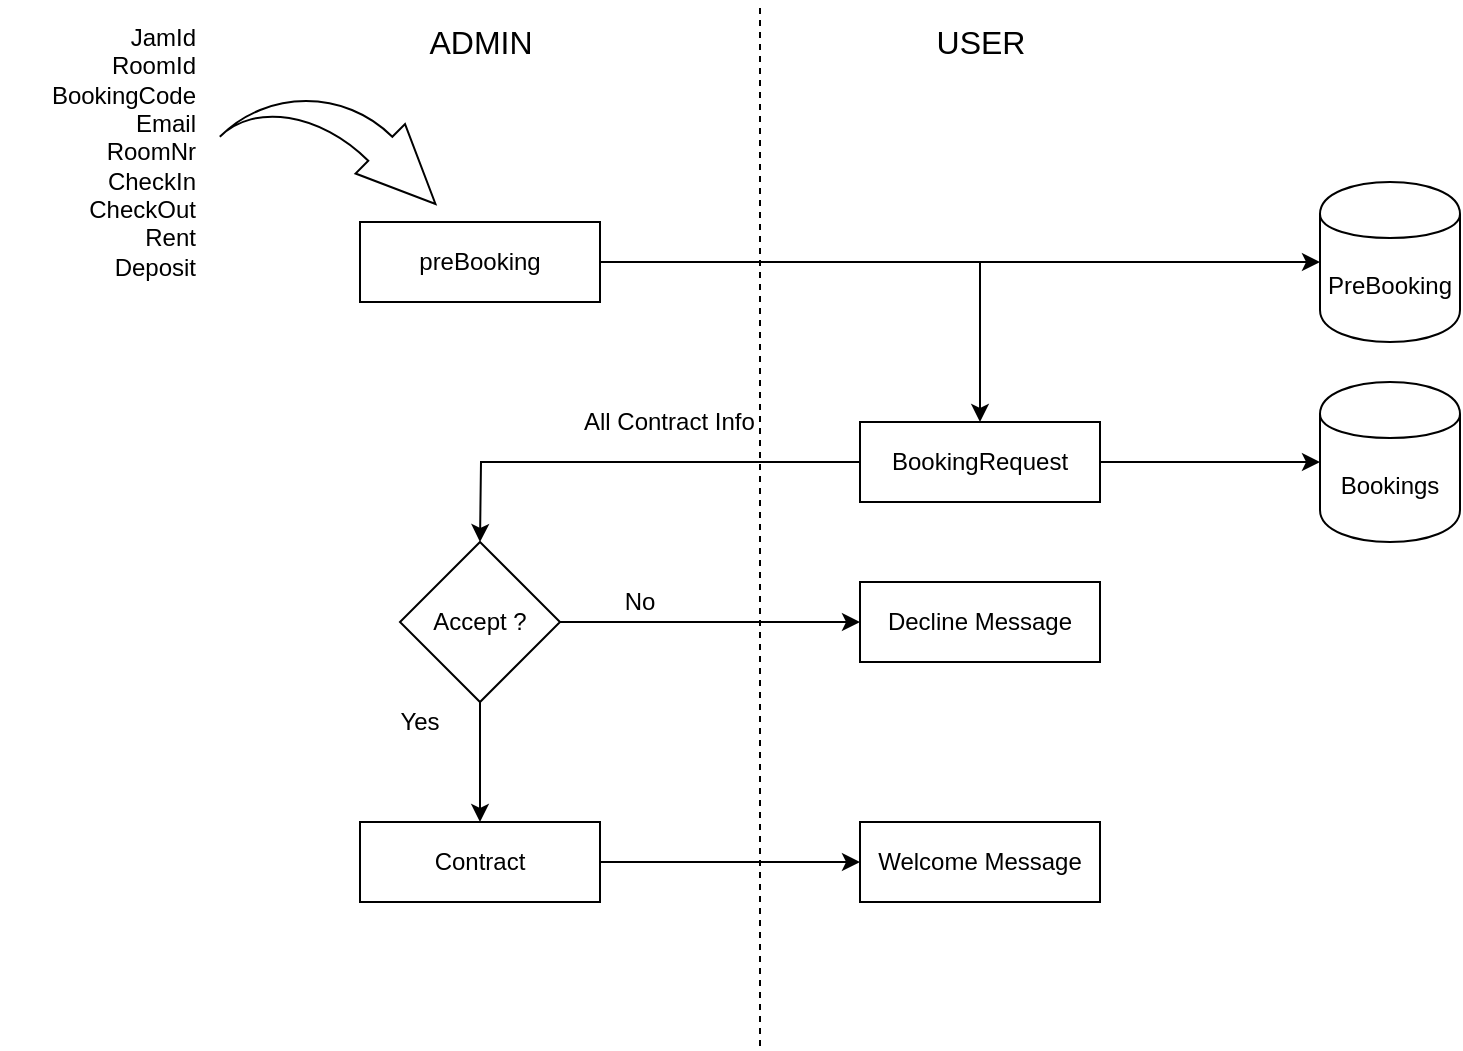 <mxfile version="12.7.9" type="device"><diagram id="iHcVfnTCA8VrsKTOOxcE" name="Booking"><mxGraphModel dx="946" dy="591" grid="1" gridSize="10" guides="1" tooltips="1" connect="1" arrows="1" fold="1" page="1" pageScale="1" pageWidth="827" pageHeight="1169" math="0" shadow="0"><root><mxCell id="0"/><mxCell id="1" parent="0"/><mxCell id="KKHwPHt6t1tNLolLNUrQ-13" style="edgeStyle=orthogonalEdgeStyle;rounded=0;orthogonalLoop=1;jettySize=auto;html=1;entryX=0.5;entryY=0;entryDx=0;entryDy=0;" edge="1" parent="1" source="KKHwPHt6t1tNLolLNUrQ-2" target="KKHwPHt6t1tNLolLNUrQ-12"><mxGeometry relative="1" as="geometry"/></mxCell><mxCell id="KKHwPHt6t1tNLolLNUrQ-33" style="edgeStyle=orthogonalEdgeStyle;rounded=0;orthogonalLoop=1;jettySize=auto;html=1;entryX=0;entryY=0.5;entryDx=0;entryDy=0;" edge="1" parent="1" source="KKHwPHt6t1tNLolLNUrQ-2" target="KKHwPHt6t1tNLolLNUrQ-32"><mxGeometry relative="1" as="geometry"/></mxCell><mxCell id="KKHwPHt6t1tNLolLNUrQ-2" value="preBooking" style="rounded=0;whiteSpace=wrap;html=1;" vertex="1" parent="1"><mxGeometry x="240" y="120" width="120" height="40" as="geometry"/></mxCell><mxCell id="KKHwPHt6t1tNLolLNUrQ-3" value="" style="html=1;shadow=0;dashed=0;align=center;verticalAlign=middle;shape=mxgraph.arrows2.jumpInArrow;dy=8.5;dx=39;arrowHead=35;rotation=45;" vertex="1" parent="1"><mxGeometry x="180" y="53" width="100" height="70" as="geometry"/></mxCell><mxCell id="KKHwPHt6t1tNLolLNUrQ-18" style="edgeStyle=orthogonalEdgeStyle;rounded=0;orthogonalLoop=1;jettySize=auto;html=1;entryX=0.5;entryY=0;entryDx=0;entryDy=0;" edge="1" parent="1" source="KKHwPHt6t1tNLolLNUrQ-12"><mxGeometry relative="1" as="geometry"><mxPoint x="300" y="280" as="targetPoint"/></mxGeometry></mxCell><mxCell id="KKHwPHt6t1tNLolLNUrQ-35" style="edgeStyle=orthogonalEdgeStyle;rounded=0;orthogonalLoop=1;jettySize=auto;html=1;entryX=0;entryY=0.5;entryDx=0;entryDy=0;" edge="1" parent="1" source="KKHwPHt6t1tNLolLNUrQ-12" target="KKHwPHt6t1tNLolLNUrQ-34"><mxGeometry relative="1" as="geometry"/></mxCell><mxCell id="KKHwPHt6t1tNLolLNUrQ-12" value="BookingRequest" style="rounded=0;whiteSpace=wrap;html=1;" vertex="1" parent="1"><mxGeometry x="490" y="220" width="120" height="40" as="geometry"/></mxCell><mxCell id="KKHwPHt6t1tNLolLNUrQ-14" value="&lt;span style=&quot;font-size: 16px&quot;&gt;ADMIN&lt;/span&gt;" style="text;html=1;align=center;verticalAlign=middle;resizable=0;points=[];autosize=1;" vertex="1" parent="1"><mxGeometry x="265" y="20" width="70" height="20" as="geometry"/></mxCell><mxCell id="KKHwPHt6t1tNLolLNUrQ-15" value="&lt;span style=&quot;font-size: 16px&quot;&gt;USER&lt;/span&gt;" style="text;html=1;align=center;verticalAlign=middle;resizable=0;points=[];autosize=1;" vertex="1" parent="1"><mxGeometry x="520" y="20" width="60" height="20" as="geometry"/></mxCell><mxCell id="KKHwPHt6t1tNLolLNUrQ-16" value="" style="endArrow=none;dashed=1;html=1;" edge="1" parent="1"><mxGeometry width="50" height="50" relative="1" as="geometry"><mxPoint x="440" y="532" as="sourcePoint"/><mxPoint x="440" y="10" as="targetPoint"/></mxGeometry></mxCell><mxCell id="KKHwPHt6t1tNLolLNUrQ-24" style="edgeStyle=orthogonalEdgeStyle;rounded=0;orthogonalLoop=1;jettySize=auto;html=1;entryX=0;entryY=0.5;entryDx=0;entryDy=0;" edge="1" parent="1" source="KKHwPHt6t1tNLolLNUrQ-19" target="KKHwPHt6t1tNLolLNUrQ-25"><mxGeometry relative="1" as="geometry"><mxPoint x="400" y="320" as="targetPoint"/></mxGeometry></mxCell><mxCell id="KKHwPHt6t1tNLolLNUrQ-30" style="edgeStyle=orthogonalEdgeStyle;rounded=0;orthogonalLoop=1;jettySize=auto;html=1;entryX=0.5;entryY=0;entryDx=0;entryDy=0;" edge="1" parent="1" source="KKHwPHt6t1tNLolLNUrQ-19" target="KKHwPHt6t1tNLolLNUrQ-28"><mxGeometry relative="1" as="geometry"/></mxCell><mxCell id="KKHwPHt6t1tNLolLNUrQ-19" value="Accept ?" style="rhombus;whiteSpace=wrap;html=1;" vertex="1" parent="1"><mxGeometry x="260" y="280" width="80" height="80" as="geometry"/></mxCell><mxCell id="KKHwPHt6t1tNLolLNUrQ-20" value="JamId&lt;br&gt;RoomId&lt;br&gt;BookingCode&lt;br&gt;Email&lt;br&gt;RoomNr&lt;br&gt;CheckIn&lt;br&gt;CheckOut&lt;br&gt;Rent&lt;br&gt;Deposit" style="text;html=1;strokeColor=none;fillColor=none;align=right;verticalAlign=middle;whiteSpace=wrap;rounded=0;" vertex="1" parent="1"><mxGeometry x="60" y="20" width="100" height="130" as="geometry"/></mxCell><mxCell id="KKHwPHt6t1tNLolLNUrQ-22" value="All Contract Info" style="text;html=1;strokeColor=none;fillColor=none;align=left;verticalAlign=middle;whiteSpace=wrap;rounded=0;" vertex="1" parent="1"><mxGeometry x="350" y="200" width="100" height="40" as="geometry"/></mxCell><mxCell id="KKHwPHt6t1tNLolLNUrQ-25" value="Decline Message" style="rounded=0;whiteSpace=wrap;html=1;" vertex="1" parent="1"><mxGeometry x="490" y="300" width="120" height="40" as="geometry"/></mxCell><mxCell id="KKHwPHt6t1tNLolLNUrQ-26" value="No" style="text;html=1;strokeColor=none;fillColor=none;align=center;verticalAlign=middle;whiteSpace=wrap;rounded=0;" vertex="1" parent="1"><mxGeometry x="360" y="300" width="40" height="20" as="geometry"/></mxCell><mxCell id="KKHwPHt6t1tNLolLNUrQ-27" value="Yes" style="text;html=1;strokeColor=none;fillColor=none;align=center;verticalAlign=middle;whiteSpace=wrap;rounded=0;" vertex="1" parent="1"><mxGeometry x="250" y="360" width="40" height="20" as="geometry"/></mxCell><mxCell id="KKHwPHt6t1tNLolLNUrQ-31" style="edgeStyle=orthogonalEdgeStyle;rounded=0;orthogonalLoop=1;jettySize=auto;html=1;entryX=0;entryY=0.5;entryDx=0;entryDy=0;" edge="1" parent="1" source="KKHwPHt6t1tNLolLNUrQ-28" target="KKHwPHt6t1tNLolLNUrQ-29"><mxGeometry relative="1" as="geometry"/></mxCell><mxCell id="KKHwPHt6t1tNLolLNUrQ-28" value="Contract" style="rounded=0;whiteSpace=wrap;html=1;" vertex="1" parent="1"><mxGeometry x="240" y="420" width="120" height="40" as="geometry"/></mxCell><mxCell id="KKHwPHt6t1tNLolLNUrQ-29" value="Welcome Message" style="rounded=0;whiteSpace=wrap;html=1;" vertex="1" parent="1"><mxGeometry x="490" y="420" width="120" height="40" as="geometry"/></mxCell><mxCell id="KKHwPHt6t1tNLolLNUrQ-32" value="PreBooking" style="shape=cylinder;whiteSpace=wrap;html=1;boundedLbl=1;backgroundOutline=1;align=center;" vertex="1" parent="1"><mxGeometry x="720" y="100" width="70" height="80" as="geometry"/></mxCell><mxCell id="KKHwPHt6t1tNLolLNUrQ-34" value="Bookings" style="shape=cylinder;whiteSpace=wrap;html=1;boundedLbl=1;backgroundOutline=1;align=center;" vertex="1" parent="1"><mxGeometry x="720" y="200" width="70" height="80" as="geometry"/></mxCell></root></mxGraphModel></diagram></mxfile>